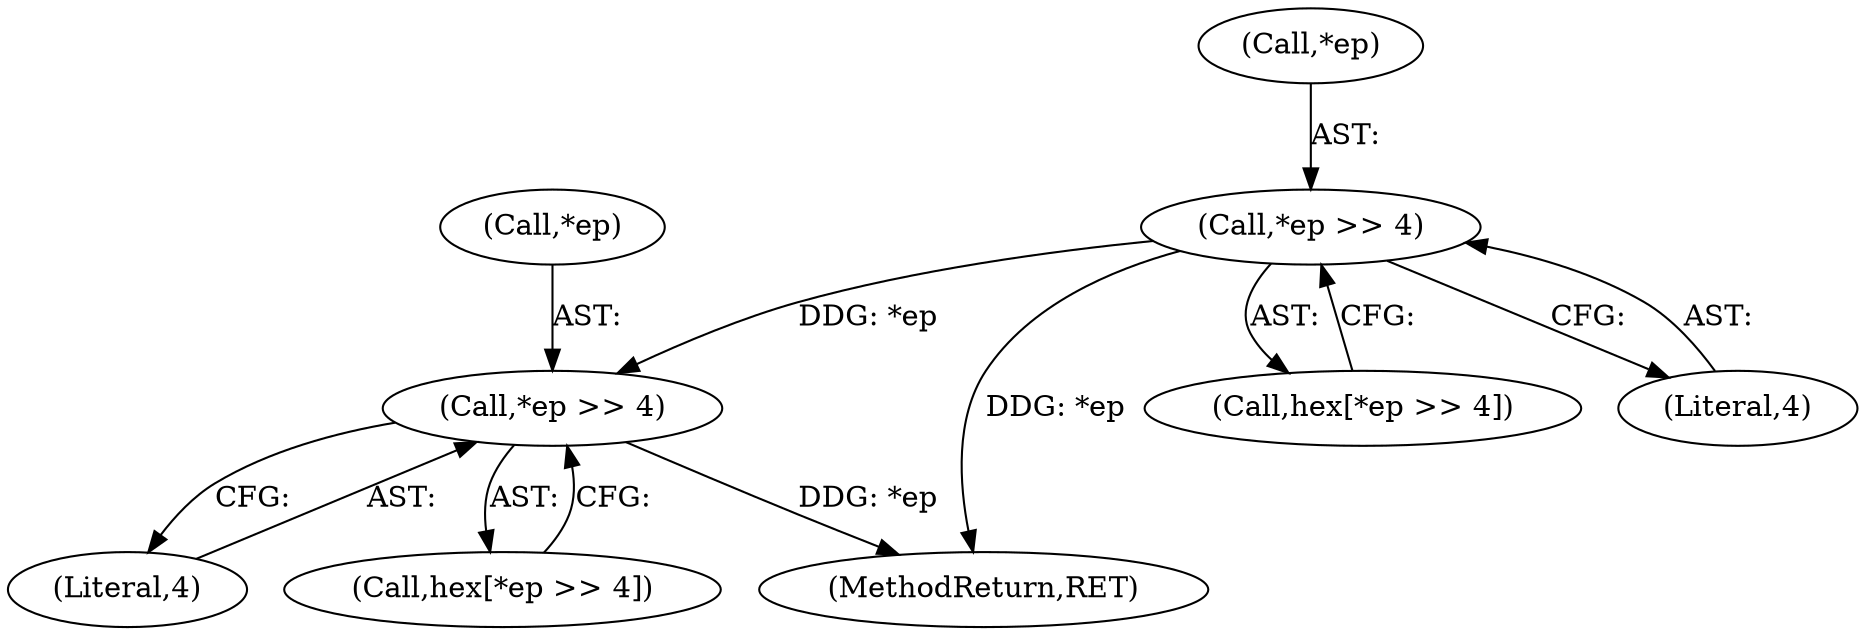 digraph "0_tcpdump_730fc35968c5433b9e2a829779057f4f9495dc51_0@pointer" {
"1000177" [label="(Call,*ep >> 4)"];
"1000215" [label="(Call,*ep >> 4)"];
"1000218" [label="(Literal,4)"];
"1000177" [label="(Call,*ep >> 4)"];
"1000216" [label="(Call,*ep)"];
"1000215" [label="(Call,*ep >> 4)"];
"1000178" [label="(Call,*ep)"];
"1000213" [label="(Call,hex[*ep >> 4])"];
"1000238" [label="(MethodReturn,RET)"];
"1000175" [label="(Call,hex[*ep >> 4])"];
"1000180" [label="(Literal,4)"];
"1000177" -> "1000175"  [label="AST: "];
"1000177" -> "1000180"  [label="CFG: "];
"1000178" -> "1000177"  [label="AST: "];
"1000180" -> "1000177"  [label="AST: "];
"1000175" -> "1000177"  [label="CFG: "];
"1000177" -> "1000238"  [label="DDG: *ep"];
"1000177" -> "1000215"  [label="DDG: *ep"];
"1000215" -> "1000213"  [label="AST: "];
"1000215" -> "1000218"  [label="CFG: "];
"1000216" -> "1000215"  [label="AST: "];
"1000218" -> "1000215"  [label="AST: "];
"1000213" -> "1000215"  [label="CFG: "];
"1000215" -> "1000238"  [label="DDG: *ep"];
}
